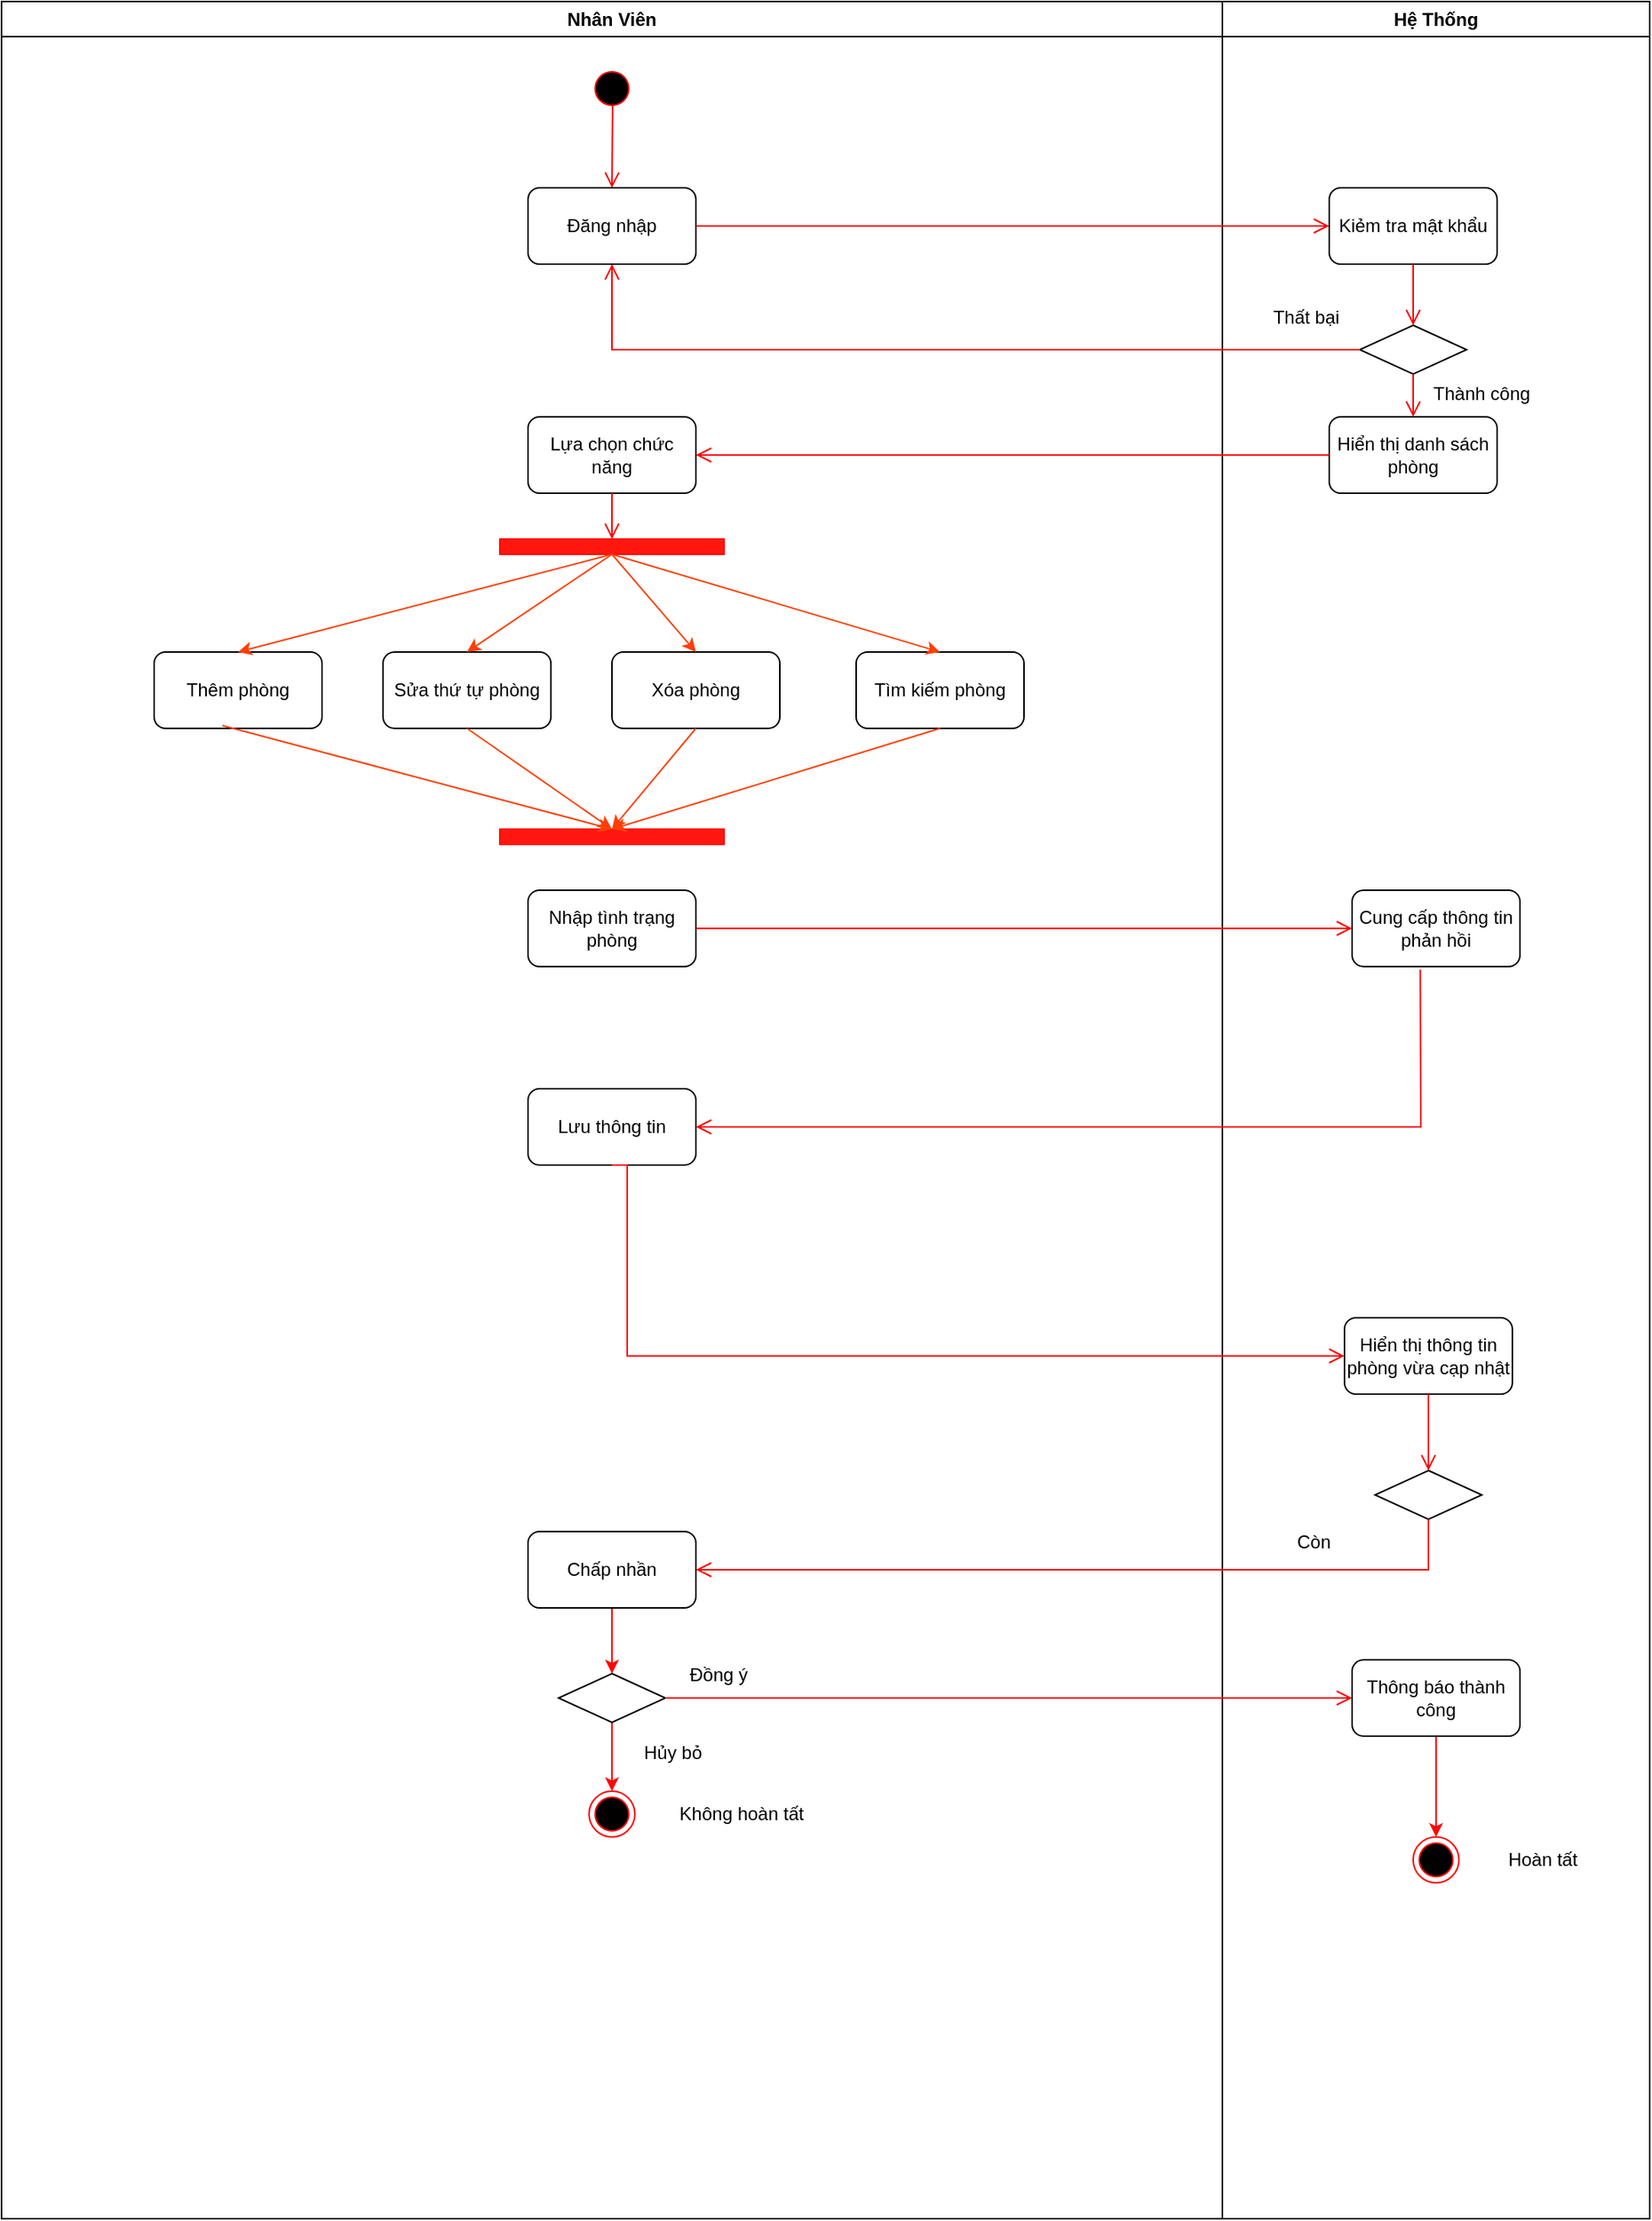 <mxfile version="24.8.4">
  <diagram name="Page-1" id="e7e014a7-5840-1c2e-5031-d8a46d1fe8dd">
    <mxGraphModel dx="1026" dy="1116" grid="1" gridSize="10" guides="1" tooltips="1" connect="1" arrows="1" fold="1" page="1" pageScale="1" pageWidth="1169" pageHeight="826" background="none" math="0" shadow="0">
      <root>
        <mxCell id="0" />
        <mxCell id="1" parent="0" />
        <mxCell id="2" value="Nhân Viên" style="swimlane;whiteSpace=wrap" parent="1" vertex="1">
          <mxGeometry x="30" y="128" width="800" height="1452" as="geometry" />
        </mxCell>
        <mxCell id="5" value="" style="ellipse;shape=startState;fillColor=#000000;strokeColor=#ff0000;" parent="2" vertex="1">
          <mxGeometry x="385" y="42" width="30" height="30" as="geometry" />
        </mxCell>
        <mxCell id="6" value="" style="edgeStyle=elbowEdgeStyle;elbow=horizontal;verticalAlign=bottom;endArrow=open;endSize=8;strokeColor=#FF0000;endFill=1;rounded=0;entryX=0.5;entryY=0;entryDx=0;entryDy=0;exitX=0.514;exitY=0.86;exitDx=0;exitDy=0;exitPerimeter=0;" parent="2" source="5" target="47XAnkXv8sdUiCQmlWBP-44" edge="1">
          <mxGeometry x="100" y="40" as="geometry">
            <mxPoint x="114.909" y="110" as="targetPoint" />
            <mxPoint x="399" y="66" as="sourcePoint" />
          </mxGeometry>
        </mxCell>
        <mxCell id="47XAnkXv8sdUiCQmlWBP-44" value="Đăng nhập" style="rounded=1;whiteSpace=wrap;html=1;" vertex="1" parent="2">
          <mxGeometry x="345" y="122" width="110" height="50" as="geometry" />
        </mxCell>
        <mxCell id="47XAnkXv8sdUiCQmlWBP-45" value="Tìm kiếm phòng" style="rounded=1;whiteSpace=wrap;html=1;" vertex="1" parent="2">
          <mxGeometry x="560" y="426" width="110" height="50" as="geometry" />
        </mxCell>
        <mxCell id="47XAnkXv8sdUiCQmlWBP-46" value="Lựa chọn chức năng" style="rounded=1;whiteSpace=wrap;html=1;" vertex="1" parent="2">
          <mxGeometry x="345" y="272" width="110" height="50" as="geometry" />
        </mxCell>
        <mxCell id="47XAnkXv8sdUiCQmlWBP-62" value="Xóa phòng" style="rounded=1;whiteSpace=wrap;html=1;" vertex="1" parent="2">
          <mxGeometry x="400" y="426" width="110" height="50" as="geometry" />
        </mxCell>
        <mxCell id="47XAnkXv8sdUiCQmlWBP-63" value="Sửa thứ tự phòng" style="rounded=1;whiteSpace=wrap;html=1;" vertex="1" parent="2">
          <mxGeometry x="250" y="426" width="110" height="50" as="geometry" />
        </mxCell>
        <mxCell id="47XAnkXv8sdUiCQmlWBP-64" value="Thêm phòng" style="rounded=1;whiteSpace=wrap;html=1;" vertex="1" parent="2">
          <mxGeometry x="100" y="426" width="110" height="50" as="geometry" />
        </mxCell>
        <mxCell id="47XAnkXv8sdUiCQmlWBP-68" value="" style="whiteSpace=wrap;html=1;rounded=0;shadow=0;comic=0;labelBackgroundColor=none;strokeWidth=1;fillColor=#FF170F;fontFamily=Verdana;fontSize=12;align=center;rotation=0;strokeColor=#FF0800;" vertex="1" parent="2">
          <mxGeometry x="326.5" y="352" width="147" height="10" as="geometry" />
        </mxCell>
        <mxCell id="47XAnkXv8sdUiCQmlWBP-57" value="" style="edgeStyle=elbowEdgeStyle;elbow=horizontal;verticalAlign=bottom;endArrow=open;endSize=8;strokeColor=#FF0000;endFill=1;rounded=0;exitX=0.5;exitY=1;exitDx=0;exitDy=0;" edge="1" parent="2" source="47XAnkXv8sdUiCQmlWBP-46">
          <mxGeometry x="70" y="-88" as="geometry">
            <mxPoint x="400" y="352" as="targetPoint" />
            <mxPoint x="450" y="118" as="sourcePoint" />
          </mxGeometry>
        </mxCell>
        <mxCell id="47XAnkXv8sdUiCQmlWBP-69" value="Lưu thông tin" style="rounded=1;whiteSpace=wrap;html=1;" vertex="1" parent="2">
          <mxGeometry x="345" y="712" width="110" height="50" as="geometry" />
        </mxCell>
        <mxCell id="47XAnkXv8sdUiCQmlWBP-98" style="edgeStyle=orthogonalEdgeStyle;rounded=0;orthogonalLoop=1;jettySize=auto;html=1;exitX=0.5;exitY=1;exitDx=0;exitDy=0;entryX=0.5;entryY=0;entryDx=0;entryDy=0;fillColor=#FF0505;strokeColor=#FF0505;" edge="1" parent="2" source="47XAnkXv8sdUiCQmlWBP-73" target="47XAnkXv8sdUiCQmlWBP-86">
          <mxGeometry relative="1" as="geometry" />
        </mxCell>
        <mxCell id="47XAnkXv8sdUiCQmlWBP-73" value="Chấp nhần" style="rounded=1;whiteSpace=wrap;html=1;" vertex="1" parent="2">
          <mxGeometry x="345" y="1002" width="110" height="50" as="geometry" />
        </mxCell>
        <mxCell id="47XAnkXv8sdUiCQmlWBP-75" value="Nhập tình trạng phòng" style="rounded=1;whiteSpace=wrap;html=1;" vertex="1" parent="2">
          <mxGeometry x="345" y="582" width="110" height="50" as="geometry" />
        </mxCell>
        <mxCell id="47XAnkXv8sdUiCQmlWBP-77" value="" style="endArrow=classic;html=1;rounded=0;exitX=0.5;exitY=1;exitDx=0;exitDy=0;entryX=0.5;entryY=0;entryDx=0;entryDy=0;fillColor=#FF0505;strokeColor=#FF3F05;" edge="1" parent="2" source="47XAnkXv8sdUiCQmlWBP-68" target="47XAnkXv8sdUiCQmlWBP-64">
          <mxGeometry width="50" height="50" relative="1" as="geometry">
            <mxPoint x="150" y="402" as="sourcePoint" />
            <mxPoint x="200" y="352" as="targetPoint" />
          </mxGeometry>
        </mxCell>
        <mxCell id="47XAnkXv8sdUiCQmlWBP-78" value="" style="endArrow=classic;html=1;rounded=0;exitX=0.5;exitY=1;exitDx=0;exitDy=0;entryX=0.5;entryY=0;entryDx=0;entryDy=0;fillColor=#FF0505;strokeColor=#FF3F05;" edge="1" parent="2" source="47XAnkXv8sdUiCQmlWBP-68" target="47XAnkXv8sdUiCQmlWBP-63">
          <mxGeometry width="50" height="50" relative="1" as="geometry">
            <mxPoint x="410" y="372" as="sourcePoint" />
            <mxPoint x="165" y="436" as="targetPoint" />
          </mxGeometry>
        </mxCell>
        <mxCell id="47XAnkXv8sdUiCQmlWBP-79" value="" style="endArrow=classic;html=1;rounded=0;entryX=0.5;entryY=0;entryDx=0;entryDy=0;fillColor=#FF0505;strokeColor=#FF3F05;" edge="1" parent="2" target="47XAnkXv8sdUiCQmlWBP-62">
          <mxGeometry width="50" height="50" relative="1" as="geometry">
            <mxPoint x="400" y="362" as="sourcePoint" />
            <mxPoint x="315" y="436" as="targetPoint" />
          </mxGeometry>
        </mxCell>
        <mxCell id="47XAnkXv8sdUiCQmlWBP-80" value="" style="endArrow=classic;html=1;rounded=0;exitX=0.5;exitY=1;exitDx=0;exitDy=0;entryX=0.5;entryY=0;entryDx=0;entryDy=0;fillColor=#FF0505;strokeColor=#FF3F05;" edge="1" parent="2" source="47XAnkXv8sdUiCQmlWBP-68" target="47XAnkXv8sdUiCQmlWBP-45">
          <mxGeometry width="50" height="50" relative="1" as="geometry">
            <mxPoint x="410" y="372" as="sourcePoint" />
            <mxPoint x="165" y="436" as="targetPoint" />
          </mxGeometry>
        </mxCell>
        <mxCell id="47XAnkXv8sdUiCQmlWBP-81" value="" style="whiteSpace=wrap;html=1;rounded=0;shadow=0;comic=0;labelBackgroundColor=none;strokeWidth=1;fillColor=#FF170F;fontFamily=Verdana;fontSize=12;align=center;rotation=0;strokeColor=#FF0800;" vertex="1" parent="2">
          <mxGeometry x="326.5" y="542" width="147" height="10" as="geometry" />
        </mxCell>
        <mxCell id="47XAnkXv8sdUiCQmlWBP-82" value="" style="endArrow=classic;html=1;rounded=0;exitX=0.5;exitY=1;exitDx=0;exitDy=0;entryX=0.5;entryY=0;entryDx=0;entryDy=0;fillColor=#FF0505;strokeColor=#FF3F05;" edge="1" parent="2" source="47XAnkXv8sdUiCQmlWBP-62" target="47XAnkXv8sdUiCQmlWBP-81">
          <mxGeometry width="50" height="50" relative="1" as="geometry">
            <mxPoint x="410" y="372" as="sourcePoint" />
            <mxPoint x="165" y="436" as="targetPoint" />
          </mxGeometry>
        </mxCell>
        <mxCell id="47XAnkXv8sdUiCQmlWBP-83" value="" style="endArrow=classic;html=1;rounded=0;exitX=0.5;exitY=1;exitDx=0;exitDy=0;entryX=0.5;entryY=0;entryDx=0;entryDy=0;fillColor=#FF0505;strokeColor=#FF3F05;" edge="1" parent="2" source="47XAnkXv8sdUiCQmlWBP-63" target="47XAnkXv8sdUiCQmlWBP-81">
          <mxGeometry width="50" height="50" relative="1" as="geometry">
            <mxPoint x="420" y="382" as="sourcePoint" />
            <mxPoint x="175" y="446" as="targetPoint" />
          </mxGeometry>
        </mxCell>
        <mxCell id="47XAnkXv8sdUiCQmlWBP-84" value="" style="endArrow=classic;html=1;rounded=0;exitX=0.406;exitY=0.963;exitDx=0;exitDy=0;entryX=0.5;entryY=0;entryDx=0;entryDy=0;fillColor=#FF0505;strokeColor=#FF3F05;exitPerimeter=0;" edge="1" parent="2" source="47XAnkXv8sdUiCQmlWBP-64" target="47XAnkXv8sdUiCQmlWBP-81">
          <mxGeometry width="50" height="50" relative="1" as="geometry">
            <mxPoint x="430" y="392" as="sourcePoint" />
            <mxPoint x="185" y="456" as="targetPoint" />
          </mxGeometry>
        </mxCell>
        <mxCell id="47XAnkXv8sdUiCQmlWBP-85" value="" style="endArrow=classic;html=1;rounded=0;exitX=0.5;exitY=1;exitDx=0;exitDy=0;entryX=0.5;entryY=0;entryDx=0;entryDy=0;fillColor=#FF0505;strokeColor=#FF3F05;" edge="1" parent="2" source="47XAnkXv8sdUiCQmlWBP-45" target="47XAnkXv8sdUiCQmlWBP-81">
          <mxGeometry width="50" height="50" relative="1" as="geometry">
            <mxPoint x="465" y="486" as="sourcePoint" />
            <mxPoint x="410" y="552" as="targetPoint" />
          </mxGeometry>
        </mxCell>
        <mxCell id="47XAnkXv8sdUiCQmlWBP-103" style="edgeStyle=orthogonalEdgeStyle;rounded=0;orthogonalLoop=1;jettySize=auto;html=1;entryX=0.5;entryY=0;entryDx=0;entryDy=0;fillColor=#FF0505;strokeColor=#FF0505;" edge="1" parent="2" source="47XAnkXv8sdUiCQmlWBP-86" target="47XAnkXv8sdUiCQmlWBP-102">
          <mxGeometry relative="1" as="geometry" />
        </mxCell>
        <mxCell id="47XAnkXv8sdUiCQmlWBP-86" value="" style="rhombus;whiteSpace=wrap;html=1;" vertex="1" parent="2">
          <mxGeometry x="365" y="1095" width="70" height="32" as="geometry" />
        </mxCell>
        <mxCell id="47XAnkXv8sdUiCQmlWBP-102" value="" style="ellipse;html=1;shape=endState;fillColor=#000000;strokeColor=#ff0000;" vertex="1" parent="2">
          <mxGeometry x="385" y="1172" width="30" height="30" as="geometry" />
        </mxCell>
        <mxCell id="47XAnkXv8sdUiCQmlWBP-104" value="Không hoàn tất" style="text;html=1;align=center;verticalAlign=middle;whiteSpace=wrap;rounded=0;" vertex="1" parent="2">
          <mxGeometry x="435" y="1172" width="100" height="30" as="geometry" />
        </mxCell>
        <mxCell id="47XAnkXv8sdUiCQmlWBP-105" value="Hủy bỏ" style="text;html=1;align=center;verticalAlign=middle;whiteSpace=wrap;rounded=0;" vertex="1" parent="2">
          <mxGeometry x="410" y="1132" width="60" height="30" as="geometry" />
        </mxCell>
        <mxCell id="47XAnkXv8sdUiCQmlWBP-107" value="Đồng ý" style="text;html=1;align=center;verticalAlign=middle;whiteSpace=wrap;rounded=0;" vertex="1" parent="2">
          <mxGeometry x="440" y="1081" width="60" height="30" as="geometry" />
        </mxCell>
        <mxCell id="3" value="Hệ Thống" style="swimlane;whiteSpace=wrap" parent="1" vertex="1">
          <mxGeometry x="830" y="128" width="280" height="1452" as="geometry" />
        </mxCell>
        <mxCell id="47XAnkXv8sdUiCQmlWBP-50" value="Kiẻm tra mật khẩu" style="rounded=1;whiteSpace=wrap;html=1;" vertex="1" parent="3">
          <mxGeometry x="70" y="122" width="110" height="50" as="geometry" />
        </mxCell>
        <mxCell id="47XAnkXv8sdUiCQmlWBP-51" value="" style="rhombus;whiteSpace=wrap;html=1;" vertex="1" parent="3">
          <mxGeometry x="90" y="212" width="70" height="32" as="geometry" />
        </mxCell>
        <mxCell id="47XAnkXv8sdUiCQmlWBP-49" value="Hiển thị danh sách phòng" style="rounded=1;whiteSpace=wrap;html=1;" vertex="1" parent="3">
          <mxGeometry x="70" y="272" width="110" height="50" as="geometry" />
        </mxCell>
        <mxCell id="47XAnkXv8sdUiCQmlWBP-52" value="" style="edgeStyle=elbowEdgeStyle;elbow=horizontal;verticalAlign=bottom;endArrow=open;endSize=8;strokeColor=#FF0000;endFill=1;rounded=0;entryX=0.5;entryY=0;entryDx=0;entryDy=0;exitX=0.5;exitY=1;exitDx=0;exitDy=0;" edge="1" parent="3" source="47XAnkXv8sdUiCQmlWBP-50" target="47XAnkXv8sdUiCQmlWBP-51">
          <mxGeometry x="-730" y="-88" as="geometry">
            <mxPoint x="190" y="256" as="targetPoint" />
            <mxPoint x="190" y="202" as="sourcePoint" />
          </mxGeometry>
        </mxCell>
        <mxCell id="47XAnkXv8sdUiCQmlWBP-61" value="" style="edgeStyle=elbowEdgeStyle;elbow=horizontal;verticalAlign=bottom;endArrow=open;endSize=8;strokeColor=#FF0000;endFill=1;rounded=0;entryX=0.5;entryY=0;entryDx=0;entryDy=0;exitX=0.5;exitY=1;exitDx=0;exitDy=0;" edge="1" parent="3" source="47XAnkXv8sdUiCQmlWBP-51" target="47XAnkXv8sdUiCQmlWBP-49">
          <mxGeometry x="-730" y="-88" as="geometry">
            <mxPoint x="190.47" y="285" as="targetPoint" />
            <mxPoint x="190.47" y="231" as="sourcePoint" />
          </mxGeometry>
        </mxCell>
        <mxCell id="47XAnkXv8sdUiCQmlWBP-74" value="Cung cấp thông tin phản hồi" style="rounded=1;whiteSpace=wrap;html=1;" vertex="1" parent="3">
          <mxGeometry x="85" y="582" width="110" height="50" as="geometry" />
        </mxCell>
        <mxCell id="47XAnkXv8sdUiCQmlWBP-72" value="Hiển thị thông tin phòng vừa cạp nhật" style="rounded=1;whiteSpace=wrap;html=1;" vertex="1" parent="3">
          <mxGeometry x="80" y="862" width="110" height="50" as="geometry" />
        </mxCell>
        <mxCell id="47XAnkXv8sdUiCQmlWBP-100" style="edgeStyle=orthogonalEdgeStyle;rounded=0;orthogonalLoop=1;jettySize=auto;html=1;entryX=0.5;entryY=0;entryDx=0;entryDy=0;fillColor=#FF0505;strokeColor=#FF0505;" edge="1" parent="3" source="47XAnkXv8sdUiCQmlWBP-71" target="47XAnkXv8sdUiCQmlWBP-99">
          <mxGeometry relative="1" as="geometry" />
        </mxCell>
        <mxCell id="47XAnkXv8sdUiCQmlWBP-71" value="Thông báo thành công" style="rounded=1;whiteSpace=wrap;html=1;" vertex="1" parent="3">
          <mxGeometry x="85" y="1086" width="110" height="50" as="geometry" />
        </mxCell>
        <mxCell id="47XAnkXv8sdUiCQmlWBP-87" value="" style="rhombus;whiteSpace=wrap;html=1;" vertex="1" parent="3">
          <mxGeometry x="100" y="962" width="70" height="32" as="geometry" />
        </mxCell>
        <mxCell id="47XAnkXv8sdUiCQmlWBP-89" value="Thất bại" style="text;html=1;align=center;verticalAlign=middle;whiteSpace=wrap;rounded=0;" vertex="1" parent="3">
          <mxGeometry x="25" y="192" width="60" height="30" as="geometry" />
        </mxCell>
        <mxCell id="47XAnkXv8sdUiCQmlWBP-90" value="Thành công" style="text;html=1;align=center;verticalAlign=middle;whiteSpace=wrap;rounded=0;" vertex="1" parent="3">
          <mxGeometry x="130" y="242" width="80" height="30" as="geometry" />
        </mxCell>
        <mxCell id="47XAnkXv8sdUiCQmlWBP-95" value="" style="edgeStyle=elbowEdgeStyle;elbow=horizontal;verticalAlign=bottom;endArrow=open;endSize=8;strokeColor=#FF0000;endFill=1;rounded=0;exitX=0.5;exitY=1;exitDx=0;exitDy=0;entryX=0.5;entryY=0;entryDx=0;entryDy=0;" edge="1" parent="3" source="47XAnkXv8sdUiCQmlWBP-72" target="47XAnkXv8sdUiCQmlWBP-87">
          <mxGeometry x="-730" y="-88" as="geometry">
            <mxPoint x="60" y="1012" as="targetPoint" />
            <mxPoint x="-390" y="772" as="sourcePoint" />
            <Array as="points">
              <mxPoint x="135" y="932" />
            </Array>
          </mxGeometry>
        </mxCell>
        <mxCell id="47XAnkXv8sdUiCQmlWBP-99" value="" style="ellipse;html=1;shape=endState;fillColor=#000000;strokeColor=#ff0000;" vertex="1" parent="3">
          <mxGeometry x="125" y="1202" width="30" height="30" as="geometry" />
        </mxCell>
        <mxCell id="47XAnkXv8sdUiCQmlWBP-101" value="Hoàn tất" style="text;html=1;align=center;verticalAlign=middle;whiteSpace=wrap;rounded=0;" vertex="1" parent="3">
          <mxGeometry x="180" y="1202" width="60" height="30" as="geometry" />
        </mxCell>
        <mxCell id="47XAnkXv8sdUiCQmlWBP-108" value="Còn" style="text;html=1;align=center;verticalAlign=middle;whiteSpace=wrap;rounded=0;" vertex="1" parent="3">
          <mxGeometry x="30" y="994" width="60" height="30" as="geometry" />
        </mxCell>
        <mxCell id="47XAnkXv8sdUiCQmlWBP-58" value="" style="edgeStyle=elbowEdgeStyle;elbow=horizontal;verticalAlign=bottom;endArrow=open;endSize=8;strokeColor=#FF0000;endFill=1;rounded=0;entryX=0;entryY=0.5;entryDx=0;entryDy=0;exitX=1;exitY=0.5;exitDx=0;exitDy=0;" edge="1" parent="1" source="47XAnkXv8sdUiCQmlWBP-44" target="47XAnkXv8sdUiCQmlWBP-50">
          <mxGeometry x="100" y="40" as="geometry">
            <mxPoint x="490" y="310" as="targetPoint" />
            <mxPoint x="490" y="275" as="sourcePoint" />
          </mxGeometry>
        </mxCell>
        <mxCell id="47XAnkXv8sdUiCQmlWBP-59" value="" style="edgeStyle=elbowEdgeStyle;elbow=horizontal;verticalAlign=bottom;endArrow=open;endSize=8;strokeColor=#FF0000;endFill=1;rounded=0;entryX=1;entryY=0.5;entryDx=0;entryDy=0;exitX=0;exitY=0.5;exitDx=0;exitDy=0;" edge="1" parent="1" source="47XAnkXv8sdUiCQmlWBP-49" target="47XAnkXv8sdUiCQmlWBP-46">
          <mxGeometry x="100" y="40" as="geometry">
            <mxPoint x="500" y="320" as="targetPoint" />
            <mxPoint x="500" y="266" as="sourcePoint" />
          </mxGeometry>
        </mxCell>
        <mxCell id="47XAnkXv8sdUiCQmlWBP-60" value="" style="edgeStyle=elbowEdgeStyle;elbow=horizontal;verticalAlign=bottom;endArrow=open;endSize=8;strokeColor=#FF0000;endFill=1;rounded=0;entryX=0.5;entryY=1;entryDx=0;entryDy=0;exitX=0;exitY=0.5;exitDx=0;exitDy=0;" edge="1" parent="1" source="47XAnkXv8sdUiCQmlWBP-51" target="47XAnkXv8sdUiCQmlWBP-44">
          <mxGeometry x="100" y="40" as="geometry">
            <mxPoint x="510" y="330" as="targetPoint" />
            <mxPoint x="510" y="276" as="sourcePoint" />
            <Array as="points">
              <mxPoint x="430" y="340" />
            </Array>
          </mxGeometry>
        </mxCell>
        <mxCell id="47XAnkXv8sdUiCQmlWBP-91" value="" style="edgeStyle=elbowEdgeStyle;elbow=horizontal;verticalAlign=bottom;endArrow=open;endSize=8;strokeColor=#FF0000;endFill=1;rounded=0;entryX=0;entryY=0.5;entryDx=0;entryDy=0;exitX=1;exitY=0.5;exitDx=0;exitDy=0;" edge="1" parent="1" source="47XAnkXv8sdUiCQmlWBP-75" target="47XAnkXv8sdUiCQmlWBP-74">
          <mxGeometry x="100" y="40" as="geometry">
            <mxPoint x="910" y="285" as="targetPoint" />
            <mxPoint x="495" y="285" as="sourcePoint" />
          </mxGeometry>
        </mxCell>
        <mxCell id="47XAnkXv8sdUiCQmlWBP-92" value="" style="edgeStyle=elbowEdgeStyle;elbow=horizontal;verticalAlign=bottom;endArrow=open;endSize=8;strokeColor=#FF0000;endFill=1;rounded=0;entryX=1;entryY=0.5;entryDx=0;entryDy=0;exitX=0.406;exitY=1.04;exitDx=0;exitDy=0;exitPerimeter=0;" edge="1" parent="1" source="47XAnkXv8sdUiCQmlWBP-74" target="47XAnkXv8sdUiCQmlWBP-69">
          <mxGeometry x="100" y="40" as="geometry">
            <mxPoint x="925" y="745" as="targetPoint" />
            <mxPoint x="495" y="745" as="sourcePoint" />
            <Array as="points">
              <mxPoint x="960" y="850" />
            </Array>
          </mxGeometry>
        </mxCell>
        <mxCell id="47XAnkXv8sdUiCQmlWBP-93" value="" style="edgeStyle=elbowEdgeStyle;elbow=horizontal;verticalAlign=bottom;endArrow=open;endSize=8;strokeColor=#FF0000;endFill=1;rounded=0;exitX=0.5;exitY=1;exitDx=0;exitDy=0;entryX=0;entryY=0.5;entryDx=0;entryDy=0;" edge="1" parent="1" source="47XAnkXv8sdUiCQmlWBP-69" target="47XAnkXv8sdUiCQmlWBP-72">
          <mxGeometry x="100" y="40" as="geometry">
            <mxPoint x="550" y="1010" as="targetPoint" />
            <mxPoint x="970" y="772" as="sourcePoint" />
            <Array as="points">
              <mxPoint x="440" y="960" />
            </Array>
          </mxGeometry>
        </mxCell>
        <mxCell id="47XAnkXv8sdUiCQmlWBP-97" value="" style="edgeStyle=elbowEdgeStyle;elbow=horizontal;verticalAlign=bottom;endArrow=open;endSize=8;strokeColor=#FF0000;endFill=1;rounded=0;entryX=1;entryY=0.5;entryDx=0;entryDy=0;exitX=0.5;exitY=1;exitDx=0;exitDy=0;" edge="1" parent="1" source="47XAnkXv8sdUiCQmlWBP-87" target="47XAnkXv8sdUiCQmlWBP-73">
          <mxGeometry x="100" y="40" as="geometry">
            <mxPoint x="490" y="1203" as="targetPoint" />
            <mxPoint x="965" y="1100" as="sourcePoint" />
            <Array as="points">
              <mxPoint x="965" y="1140" />
            </Array>
          </mxGeometry>
        </mxCell>
        <mxCell id="47XAnkXv8sdUiCQmlWBP-106" value="" style="edgeStyle=elbowEdgeStyle;elbow=horizontal;verticalAlign=bottom;endArrow=open;endSize=8;strokeColor=#FF0000;endFill=1;rounded=0;exitX=1;exitY=0.5;exitDx=0;exitDy=0;entryX=0;entryY=0.5;entryDx=0;entryDy=0;" edge="1" parent="1" source="47XAnkXv8sdUiCQmlWBP-86" target="47XAnkXv8sdUiCQmlWBP-71">
          <mxGeometry x="100" y="40" as="geometry">
            <mxPoint x="700" y="1310" as="targetPoint" />
            <mxPoint x="975" y="1132" as="sourcePoint" />
            <Array as="points">
              <mxPoint x="690" y="1250" />
            </Array>
          </mxGeometry>
        </mxCell>
      </root>
    </mxGraphModel>
  </diagram>
</mxfile>

